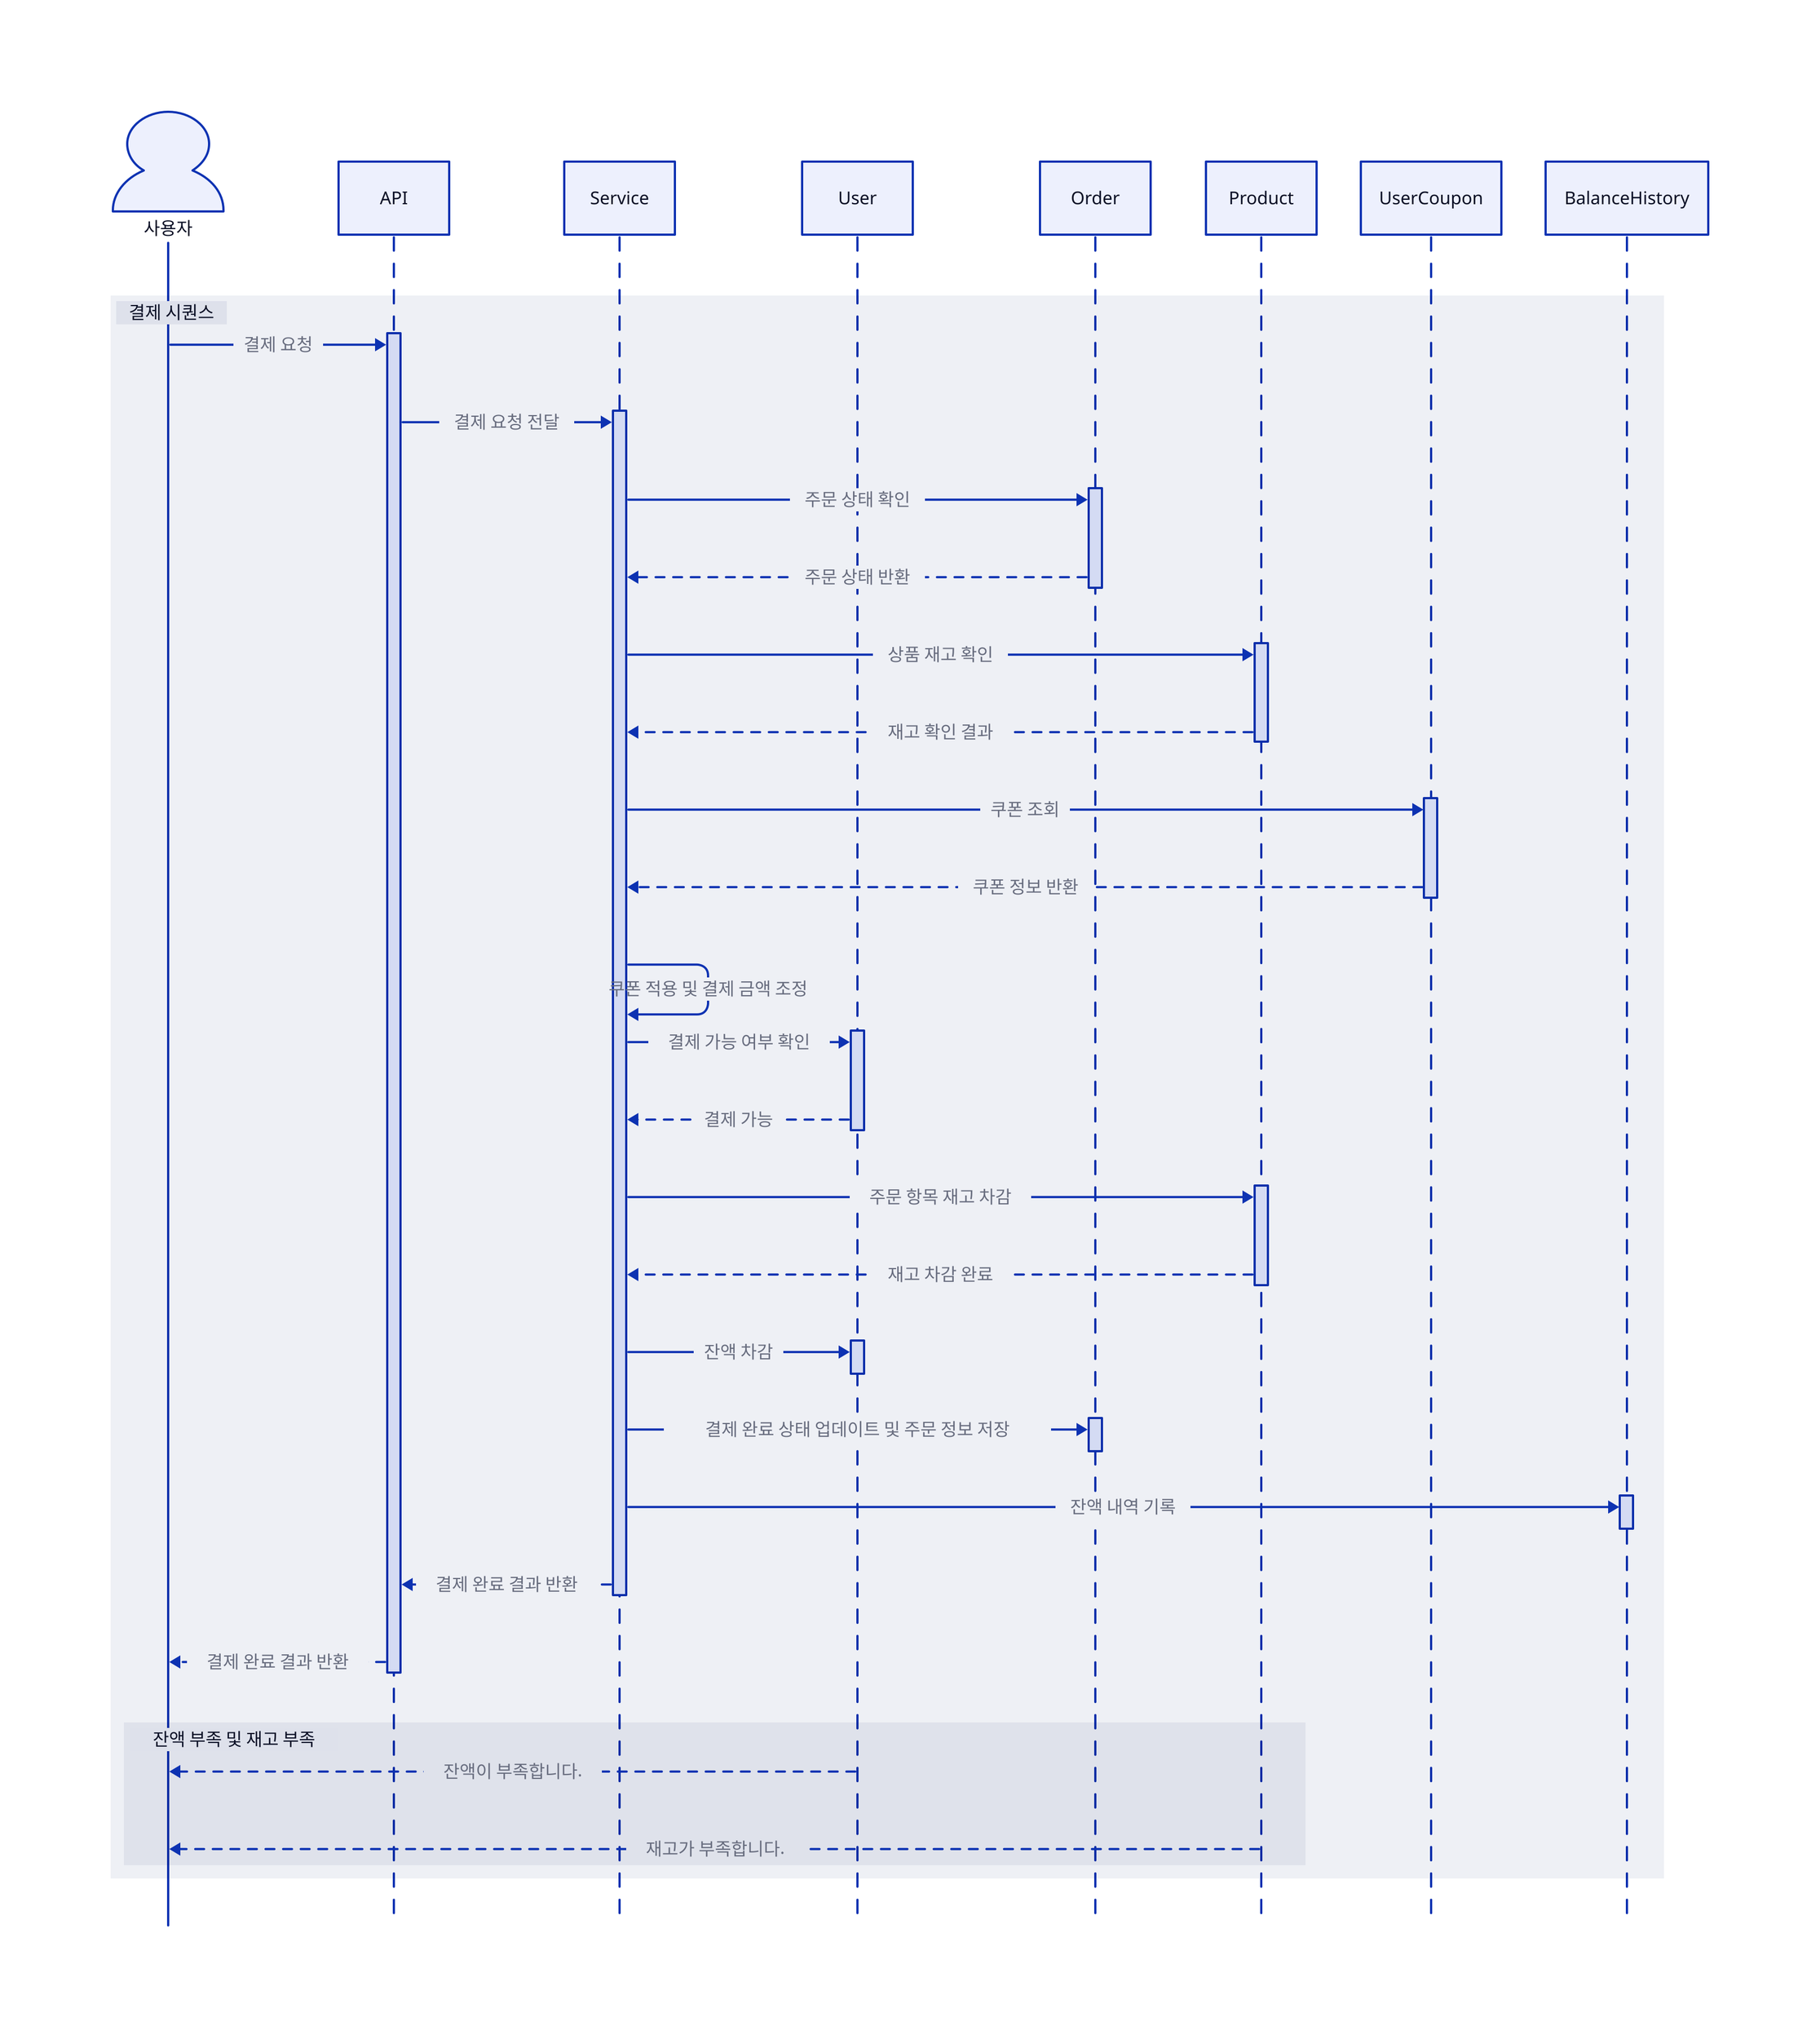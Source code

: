 shape: sequence_diagram

user: 사용자 {shape: person}
api: API
service: Service
userDb: User
order: Order
product: Product
userCoupon: UserCoupon
balanceHistory: BalanceHistory

user.style: {
  stroke-dash: 0
}

결제 시퀀스: {
  user -> api.t: 결제 요청
  api.t -> service.t: 결제 요청 전달
  service.t -> order.t1: 주문 상태 확인
  order.t1 -> service.t: 주문 상태 반환 {
    style.stroke-dash: 4
  }

  service.t -> product.t1: 상품 재고 확인
  product.t1 -> service.t: 재고 확인 결과 {
    style.stroke-dash: 4
  }
  service.t -> userCoupon.t: 쿠폰 조회
  userCoupon.t -> service.t: 쿠폰 정보 반환 {
    style.stroke-dash: 4
  }
  service.t -> service.t: 쿠폰 적용 및 결제 금액 조정
  service.t -> userDb.1: 결제 가능 여부 확인
  userDb.1 -> service.t: 결제 가능 {
    style.stroke-dash: 4
  }
  service.t -> product.t: 주문 항목 재고 차감
  product.t -> service.t: 재고 차감 완료 {
    style.stroke-dash: 4
  }
  service.t -> userDb.c: 잔액 차감
  service.t -> order.t: 결제 완료 상태 업데이트 및 주문 정보 저장
  service.t -> balanceHistory.t: 잔액 내역 기록
  service.t -> api.t: 결제 완료 결과 반환 {
    style.stroke-dash: 4
  }
  api.t -> user: 결제 완료 결과 반환 {
    style.stroke-dash: 4
  }
  잔액 부족 및 재고 부족: {
    userDb -> user: 잔액이 부족합니다. {
      style.stroke-dash: 4
    }
    product -> user: 재고가 부족합니다. {
      style.stroke-dash: 4
    }
  }
}
